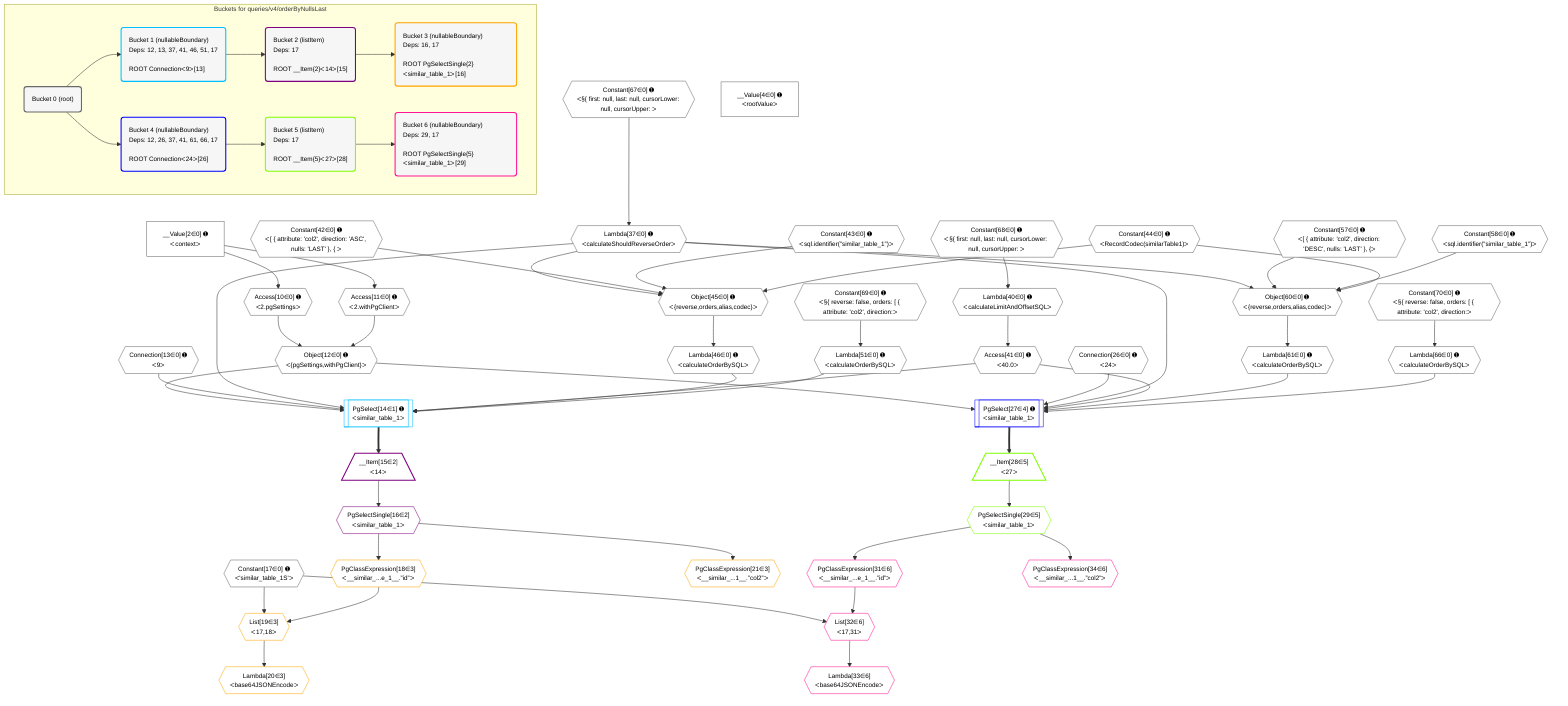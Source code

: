 %%{init: {'themeVariables': { 'fontSize': '12px'}}}%%
graph TD
    classDef path fill:#eee,stroke:#000,color:#000
    classDef plan fill:#fff,stroke-width:1px,color:#000
    classDef itemplan fill:#fff,stroke-width:2px,color:#000
    classDef unbatchedplan fill:#dff,stroke-width:1px,color:#000
    classDef sideeffectplan fill:#fcc,stroke-width:2px,color:#000
    classDef bucket fill:#f6f6f6,color:#000,stroke-width:2px,text-align:left


    %% plan dependencies
    Object45{{"Object[45∈0] ➊<br />ᐸ{reverse,orders,alias,codec}ᐳ"}}:::plan
    Lambda37{{"Lambda[37∈0] ➊<br />ᐸcalculateShouldReverseOrderᐳ"}}:::plan
    Constant42{{"Constant[42∈0] ➊<br />ᐸ[ { attribute: 'col2', direction: 'ASC', nulls: 'LAST' }, { ᐳ"}}:::plan
    Constant43{{"Constant[43∈0] ➊<br />ᐸsql.identifier(”similar_table_1”)ᐳ"}}:::plan
    Constant44{{"Constant[44∈0] ➊<br />ᐸRecordCodec(similarTable1)ᐳ"}}:::plan
    Lambda37 & Constant42 & Constant43 & Constant44 --> Object45
    Object60{{"Object[60∈0] ➊<br />ᐸ{reverse,orders,alias,codec}ᐳ"}}:::plan
    Constant57{{"Constant[57∈0] ➊<br />ᐸ[ { attribute: 'col2', direction: 'DESC', nulls: 'LAST' }, {ᐳ"}}:::plan
    Constant58{{"Constant[58∈0] ➊<br />ᐸsql.identifier(”similar_table_1”)ᐳ"}}:::plan
    Lambda37 & Constant57 & Constant58 & Constant44 --> Object60
    Object12{{"Object[12∈0] ➊<br />ᐸ{pgSettings,withPgClient}ᐳ"}}:::plan
    Access10{{"Access[10∈0] ➊<br />ᐸ2.pgSettingsᐳ"}}:::plan
    Access11{{"Access[11∈0] ➊<br />ᐸ2.withPgClientᐳ"}}:::plan
    Access10 & Access11 --> Object12
    __Value2["__Value[2∈0] ➊<br />ᐸcontextᐳ"]:::plan
    __Value2 --> Access10
    __Value2 --> Access11
    Constant67{{"Constant[67∈0] ➊<br />ᐸ§{ first: null, last: null, cursorLower: null, cursorUpper: ᐳ"}}:::plan
    Constant67 --> Lambda37
    Lambda40{{"Lambda[40∈0] ➊<br />ᐸcalculateLimitAndOffsetSQLᐳ"}}:::plan
    Constant68{{"Constant[68∈0] ➊<br />ᐸ§{ first: null, last: null, cursorLower: null, cursorUpper: ᐳ"}}:::plan
    Constant68 --> Lambda40
    Access41{{"Access[41∈0] ➊<br />ᐸ40.0ᐳ"}}:::plan
    Lambda40 --> Access41
    Lambda46{{"Lambda[46∈0] ➊<br />ᐸcalculateOrderBySQLᐳ"}}:::plan
    Object45 --> Lambda46
    Lambda51{{"Lambda[51∈0] ➊<br />ᐸcalculateOrderBySQLᐳ"}}:::plan
    Constant69{{"Constant[69∈0] ➊<br />ᐸ§{ reverse: false, orders: [ { attribute: 'col2', direction:ᐳ"}}:::plan
    Constant69 --> Lambda51
    Lambda61{{"Lambda[61∈0] ➊<br />ᐸcalculateOrderBySQLᐳ"}}:::plan
    Object60 --> Lambda61
    Lambda66{{"Lambda[66∈0] ➊<br />ᐸcalculateOrderBySQLᐳ"}}:::plan
    Constant70{{"Constant[70∈0] ➊<br />ᐸ§{ reverse: false, orders: [ { attribute: 'col2', direction:ᐳ"}}:::plan
    Constant70 --> Lambda66
    __Value4["__Value[4∈0] ➊<br />ᐸrootValueᐳ"]:::plan
    Connection13{{"Connection[13∈0] ➊<br />ᐸ9ᐳ"}}:::plan
    Constant17{{"Constant[17∈0] ➊<br />ᐸ'similar_table_1S'ᐳ"}}:::plan
    Connection26{{"Connection[26∈0] ➊<br />ᐸ24ᐳ"}}:::plan
    PgSelect14[["PgSelect[14∈1] ➊<br />ᐸsimilar_table_1ᐳ"]]:::plan
    Object12 & Connection13 & Lambda37 & Access41 & Lambda46 & Lambda51 --> PgSelect14
    __Item15[/"__Item[15∈2]<br />ᐸ14ᐳ"\]:::itemplan
    PgSelect14 ==> __Item15
    PgSelectSingle16{{"PgSelectSingle[16∈2]<br />ᐸsimilar_table_1ᐳ"}}:::plan
    __Item15 --> PgSelectSingle16
    List19{{"List[19∈3]<br />ᐸ17,18ᐳ"}}:::plan
    PgClassExpression18{{"PgClassExpression[18∈3]<br />ᐸ__similar_...e_1__.”id”ᐳ"}}:::plan
    Constant17 & PgClassExpression18 --> List19
    PgSelectSingle16 --> PgClassExpression18
    Lambda20{{"Lambda[20∈3]<br />ᐸbase64JSONEncodeᐳ"}}:::plan
    List19 --> Lambda20
    PgClassExpression21{{"PgClassExpression[21∈3]<br />ᐸ__similar_...1__.”col2”ᐳ"}}:::plan
    PgSelectSingle16 --> PgClassExpression21
    PgSelect27[["PgSelect[27∈4] ➊<br />ᐸsimilar_table_1ᐳ"]]:::plan
    Object12 & Connection26 & Lambda37 & Access41 & Lambda61 & Lambda66 --> PgSelect27
    __Item28[/"__Item[28∈5]<br />ᐸ27ᐳ"\]:::itemplan
    PgSelect27 ==> __Item28
    PgSelectSingle29{{"PgSelectSingle[29∈5]<br />ᐸsimilar_table_1ᐳ"}}:::plan
    __Item28 --> PgSelectSingle29
    List32{{"List[32∈6]<br />ᐸ17,31ᐳ"}}:::plan
    PgClassExpression31{{"PgClassExpression[31∈6]<br />ᐸ__similar_...e_1__.”id”ᐳ"}}:::plan
    Constant17 & PgClassExpression31 --> List32
    PgSelectSingle29 --> PgClassExpression31
    Lambda33{{"Lambda[33∈6]<br />ᐸbase64JSONEncodeᐳ"}}:::plan
    List32 --> Lambda33
    PgClassExpression34{{"PgClassExpression[34∈6]<br />ᐸ__similar_...1__.”col2”ᐳ"}}:::plan
    PgSelectSingle29 --> PgClassExpression34

    %% define steps

    subgraph "Buckets for queries/v4/orderByNullsLast"
    Bucket0("Bucket 0 (root)"):::bucket
    classDef bucket0 stroke:#696969
    class Bucket0,__Value2,__Value4,Access10,Access11,Object12,Connection13,Constant17,Connection26,Lambda37,Lambda40,Access41,Constant42,Constant43,Constant44,Object45,Lambda46,Lambda51,Constant57,Constant58,Object60,Lambda61,Lambda66,Constant67,Constant68,Constant69,Constant70 bucket0
    Bucket1("Bucket 1 (nullableBoundary)<br />Deps: 12, 13, 37, 41, 46, 51, 17<br /><br />ROOT Connectionᐸ9ᐳ[13]"):::bucket
    classDef bucket1 stroke:#00bfff
    class Bucket1,PgSelect14 bucket1
    Bucket2("Bucket 2 (listItem)<br />Deps: 17<br /><br />ROOT __Item{2}ᐸ14ᐳ[15]"):::bucket
    classDef bucket2 stroke:#7f007f
    class Bucket2,__Item15,PgSelectSingle16 bucket2
    Bucket3("Bucket 3 (nullableBoundary)<br />Deps: 16, 17<br /><br />ROOT PgSelectSingle{2}ᐸsimilar_table_1ᐳ[16]"):::bucket
    classDef bucket3 stroke:#ffa500
    class Bucket3,PgClassExpression18,List19,Lambda20,PgClassExpression21 bucket3
    Bucket4("Bucket 4 (nullableBoundary)<br />Deps: 12, 26, 37, 41, 61, 66, 17<br /><br />ROOT Connectionᐸ24ᐳ[26]"):::bucket
    classDef bucket4 stroke:#0000ff
    class Bucket4,PgSelect27 bucket4
    Bucket5("Bucket 5 (listItem)<br />Deps: 17<br /><br />ROOT __Item{5}ᐸ27ᐳ[28]"):::bucket
    classDef bucket5 stroke:#7fff00
    class Bucket5,__Item28,PgSelectSingle29 bucket5
    Bucket6("Bucket 6 (nullableBoundary)<br />Deps: 29, 17<br /><br />ROOT PgSelectSingle{5}ᐸsimilar_table_1ᐳ[29]"):::bucket
    classDef bucket6 stroke:#ff1493
    class Bucket6,PgClassExpression31,List32,Lambda33,PgClassExpression34 bucket6
    Bucket0 --> Bucket1 & Bucket4
    Bucket1 --> Bucket2
    Bucket2 --> Bucket3
    Bucket4 --> Bucket5
    Bucket5 --> Bucket6
    end